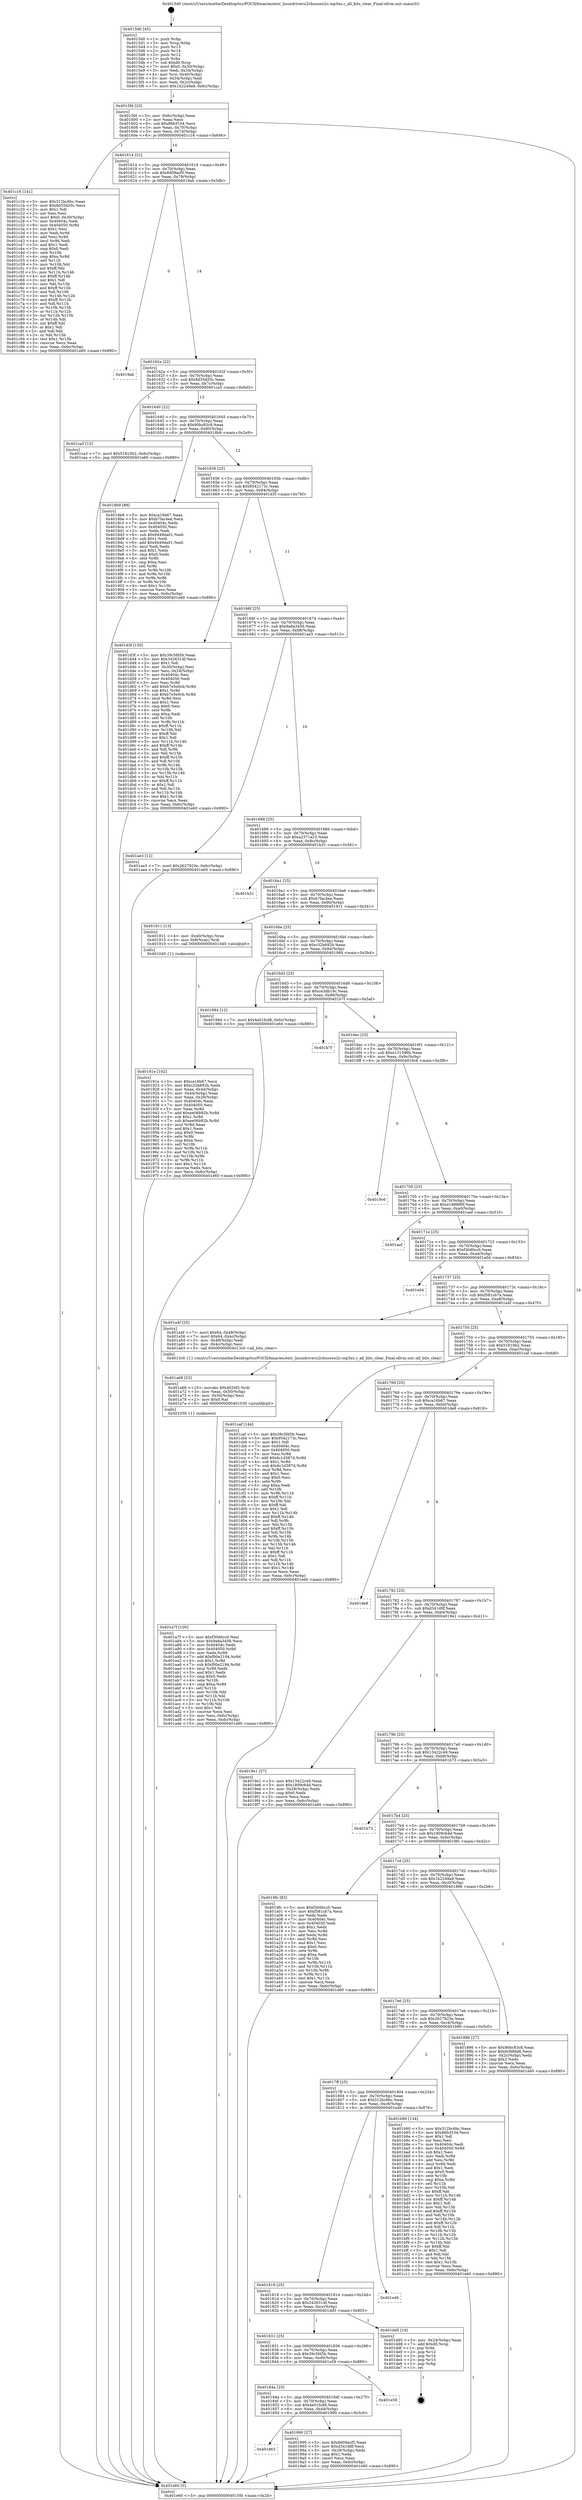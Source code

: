 digraph "0x4015d0" {
  label = "0x4015d0 (/mnt/c/Users/mathe/Desktop/tcc/POCII/binaries/extr_linuxdriversi2cbussesi2c-iop3xx.c_all_bits_clear_Final-ollvm.out::main(0))"
  labelloc = "t"
  node[shape=record]

  Entry [label="",width=0.3,height=0.3,shape=circle,fillcolor=black,style=filled]
  "0x4015fd" [label="{
     0x4015fd [23]\l
     | [instrs]\l
     &nbsp;&nbsp;0x4015fd \<+3\>: mov -0x6c(%rbp),%eax\l
     &nbsp;&nbsp;0x401600 \<+2\>: mov %eax,%ecx\l
     &nbsp;&nbsp;0x401602 \<+6\>: sub $0x86fcf104,%ecx\l
     &nbsp;&nbsp;0x401608 \<+3\>: mov %eax,-0x70(%rbp)\l
     &nbsp;&nbsp;0x40160b \<+3\>: mov %ecx,-0x74(%rbp)\l
     &nbsp;&nbsp;0x40160e \<+6\>: je 0000000000401c16 \<main+0x646\>\l
  }"]
  "0x401c16" [label="{
     0x401c16 [141]\l
     | [instrs]\l
     &nbsp;&nbsp;0x401c16 \<+5\>: mov $0x312bc6bc,%eax\l
     &nbsp;&nbsp;0x401c1b \<+5\>: mov $0x8d35d20c,%ecx\l
     &nbsp;&nbsp;0x401c20 \<+2\>: mov $0x1,%dl\l
     &nbsp;&nbsp;0x401c22 \<+2\>: xor %esi,%esi\l
     &nbsp;&nbsp;0x401c24 \<+7\>: movl $0x0,-0x30(%rbp)\l
     &nbsp;&nbsp;0x401c2b \<+7\>: mov 0x40404c,%edi\l
     &nbsp;&nbsp;0x401c32 \<+8\>: mov 0x404050,%r8d\l
     &nbsp;&nbsp;0x401c3a \<+3\>: sub $0x1,%esi\l
     &nbsp;&nbsp;0x401c3d \<+3\>: mov %edi,%r9d\l
     &nbsp;&nbsp;0x401c40 \<+3\>: add %esi,%r9d\l
     &nbsp;&nbsp;0x401c43 \<+4\>: imul %r9d,%edi\l
     &nbsp;&nbsp;0x401c47 \<+3\>: and $0x1,%edi\l
     &nbsp;&nbsp;0x401c4a \<+3\>: cmp $0x0,%edi\l
     &nbsp;&nbsp;0x401c4d \<+4\>: sete %r10b\l
     &nbsp;&nbsp;0x401c51 \<+4\>: cmp $0xa,%r8d\l
     &nbsp;&nbsp;0x401c55 \<+4\>: setl %r11b\l
     &nbsp;&nbsp;0x401c59 \<+3\>: mov %r10b,%bl\l
     &nbsp;&nbsp;0x401c5c \<+3\>: xor $0xff,%bl\l
     &nbsp;&nbsp;0x401c5f \<+3\>: mov %r11b,%r14b\l
     &nbsp;&nbsp;0x401c62 \<+4\>: xor $0xff,%r14b\l
     &nbsp;&nbsp;0x401c66 \<+3\>: xor $0x1,%dl\l
     &nbsp;&nbsp;0x401c69 \<+3\>: mov %bl,%r15b\l
     &nbsp;&nbsp;0x401c6c \<+4\>: and $0xff,%r15b\l
     &nbsp;&nbsp;0x401c70 \<+3\>: and %dl,%r10b\l
     &nbsp;&nbsp;0x401c73 \<+3\>: mov %r14b,%r12b\l
     &nbsp;&nbsp;0x401c76 \<+4\>: and $0xff,%r12b\l
     &nbsp;&nbsp;0x401c7a \<+3\>: and %dl,%r11b\l
     &nbsp;&nbsp;0x401c7d \<+3\>: or %r10b,%r15b\l
     &nbsp;&nbsp;0x401c80 \<+3\>: or %r11b,%r12b\l
     &nbsp;&nbsp;0x401c83 \<+3\>: xor %r12b,%r15b\l
     &nbsp;&nbsp;0x401c86 \<+3\>: or %r14b,%bl\l
     &nbsp;&nbsp;0x401c89 \<+3\>: xor $0xff,%bl\l
     &nbsp;&nbsp;0x401c8c \<+3\>: or $0x1,%dl\l
     &nbsp;&nbsp;0x401c8f \<+2\>: and %dl,%bl\l
     &nbsp;&nbsp;0x401c91 \<+3\>: or %bl,%r15b\l
     &nbsp;&nbsp;0x401c94 \<+4\>: test $0x1,%r15b\l
     &nbsp;&nbsp;0x401c98 \<+3\>: cmovne %ecx,%eax\l
     &nbsp;&nbsp;0x401c9b \<+3\>: mov %eax,-0x6c(%rbp)\l
     &nbsp;&nbsp;0x401c9e \<+5\>: jmp 0000000000401e60 \<main+0x890\>\l
  }"]
  "0x401614" [label="{
     0x401614 [22]\l
     | [instrs]\l
     &nbsp;&nbsp;0x401614 \<+5\>: jmp 0000000000401619 \<main+0x49\>\l
     &nbsp;&nbsp;0x401619 \<+3\>: mov -0x70(%rbp),%eax\l
     &nbsp;&nbsp;0x40161c \<+5\>: sub $0x8d09acf5,%eax\l
     &nbsp;&nbsp;0x401621 \<+3\>: mov %eax,-0x78(%rbp)\l
     &nbsp;&nbsp;0x401624 \<+6\>: je 00000000004019ab \<main+0x3db\>\l
  }"]
  Exit [label="",width=0.3,height=0.3,shape=circle,fillcolor=black,style=filled,peripheries=2]
  "0x4019ab" [label="{
     0x4019ab\l
  }", style=dashed]
  "0x40162a" [label="{
     0x40162a [22]\l
     | [instrs]\l
     &nbsp;&nbsp;0x40162a \<+5\>: jmp 000000000040162f \<main+0x5f\>\l
     &nbsp;&nbsp;0x40162f \<+3\>: mov -0x70(%rbp),%eax\l
     &nbsp;&nbsp;0x401632 \<+5\>: sub $0x8d35d20c,%eax\l
     &nbsp;&nbsp;0x401637 \<+3\>: mov %eax,-0x7c(%rbp)\l
     &nbsp;&nbsp;0x40163a \<+6\>: je 0000000000401ca3 \<main+0x6d3\>\l
  }"]
  "0x401a7f" [label="{
     0x401a7f [100]\l
     | [instrs]\l
     &nbsp;&nbsp;0x401a7f \<+5\>: mov $0xf30d0cc0,%esi\l
     &nbsp;&nbsp;0x401a84 \<+5\>: mov $0x9a8a3456,%ecx\l
     &nbsp;&nbsp;0x401a89 \<+7\>: mov 0x40404c,%edx\l
     &nbsp;&nbsp;0x401a90 \<+8\>: mov 0x404050,%r8d\l
     &nbsp;&nbsp;0x401a98 \<+3\>: mov %edx,%r9d\l
     &nbsp;&nbsp;0x401a9b \<+7\>: add $0xf00e2194,%r9d\l
     &nbsp;&nbsp;0x401aa2 \<+4\>: sub $0x1,%r9d\l
     &nbsp;&nbsp;0x401aa6 \<+7\>: sub $0xf00e2194,%r9d\l
     &nbsp;&nbsp;0x401aad \<+4\>: imul %r9d,%edx\l
     &nbsp;&nbsp;0x401ab1 \<+3\>: and $0x1,%edx\l
     &nbsp;&nbsp;0x401ab4 \<+3\>: cmp $0x0,%edx\l
     &nbsp;&nbsp;0x401ab7 \<+4\>: sete %r10b\l
     &nbsp;&nbsp;0x401abb \<+4\>: cmp $0xa,%r8d\l
     &nbsp;&nbsp;0x401abf \<+4\>: setl %r11b\l
     &nbsp;&nbsp;0x401ac3 \<+3\>: mov %r10b,%bl\l
     &nbsp;&nbsp;0x401ac6 \<+3\>: and %r11b,%bl\l
     &nbsp;&nbsp;0x401ac9 \<+3\>: xor %r11b,%r10b\l
     &nbsp;&nbsp;0x401acc \<+3\>: or %r10b,%bl\l
     &nbsp;&nbsp;0x401acf \<+3\>: test $0x1,%bl\l
     &nbsp;&nbsp;0x401ad2 \<+3\>: cmovne %ecx,%esi\l
     &nbsp;&nbsp;0x401ad5 \<+3\>: mov %esi,-0x6c(%rbp)\l
     &nbsp;&nbsp;0x401ad8 \<+6\>: mov %eax,-0xdc(%rbp)\l
     &nbsp;&nbsp;0x401ade \<+5\>: jmp 0000000000401e60 \<main+0x890\>\l
  }"]
  "0x401ca3" [label="{
     0x401ca3 [12]\l
     | [instrs]\l
     &nbsp;&nbsp;0x401ca3 \<+7\>: movl $0x51810b2,-0x6c(%rbp)\l
     &nbsp;&nbsp;0x401caa \<+5\>: jmp 0000000000401e60 \<main+0x890\>\l
  }"]
  "0x401640" [label="{
     0x401640 [22]\l
     | [instrs]\l
     &nbsp;&nbsp;0x401640 \<+5\>: jmp 0000000000401645 \<main+0x75\>\l
     &nbsp;&nbsp;0x401645 \<+3\>: mov -0x70(%rbp),%eax\l
     &nbsp;&nbsp;0x401648 \<+5\>: sub $0x90bc83c8,%eax\l
     &nbsp;&nbsp;0x40164d \<+3\>: mov %eax,-0x80(%rbp)\l
     &nbsp;&nbsp;0x401650 \<+6\>: je 00000000004018b9 \<main+0x2e9\>\l
  }"]
  "0x401a68" [label="{
     0x401a68 [23]\l
     | [instrs]\l
     &nbsp;&nbsp;0x401a68 \<+10\>: movabs $0x4020f2,%rdi\l
     &nbsp;&nbsp;0x401a72 \<+3\>: mov %eax,-0x50(%rbp)\l
     &nbsp;&nbsp;0x401a75 \<+3\>: mov -0x50(%rbp),%esi\l
     &nbsp;&nbsp;0x401a78 \<+2\>: mov $0x0,%al\l
     &nbsp;&nbsp;0x401a7a \<+5\>: call 0000000000401030 \<printf@plt\>\l
     | [calls]\l
     &nbsp;&nbsp;0x401030 \{1\} (unknown)\l
  }"]
  "0x4018b9" [label="{
     0x4018b9 [88]\l
     | [instrs]\l
     &nbsp;&nbsp;0x4018b9 \<+5\>: mov $0xca16b67,%eax\l
     &nbsp;&nbsp;0x4018be \<+5\>: mov $0xb7fac4ee,%ecx\l
     &nbsp;&nbsp;0x4018c3 \<+7\>: mov 0x40404c,%edx\l
     &nbsp;&nbsp;0x4018ca \<+7\>: mov 0x404050,%esi\l
     &nbsp;&nbsp;0x4018d1 \<+2\>: mov %edx,%edi\l
     &nbsp;&nbsp;0x4018d3 \<+6\>: sub $0x9449da01,%edi\l
     &nbsp;&nbsp;0x4018d9 \<+3\>: sub $0x1,%edi\l
     &nbsp;&nbsp;0x4018dc \<+6\>: add $0x9449da01,%edi\l
     &nbsp;&nbsp;0x4018e2 \<+3\>: imul %edi,%edx\l
     &nbsp;&nbsp;0x4018e5 \<+3\>: and $0x1,%edx\l
     &nbsp;&nbsp;0x4018e8 \<+3\>: cmp $0x0,%edx\l
     &nbsp;&nbsp;0x4018eb \<+4\>: sete %r8b\l
     &nbsp;&nbsp;0x4018ef \<+3\>: cmp $0xa,%esi\l
     &nbsp;&nbsp;0x4018f2 \<+4\>: setl %r9b\l
     &nbsp;&nbsp;0x4018f6 \<+3\>: mov %r8b,%r10b\l
     &nbsp;&nbsp;0x4018f9 \<+3\>: and %r9b,%r10b\l
     &nbsp;&nbsp;0x4018fc \<+3\>: xor %r9b,%r8b\l
     &nbsp;&nbsp;0x4018ff \<+3\>: or %r8b,%r10b\l
     &nbsp;&nbsp;0x401902 \<+4\>: test $0x1,%r10b\l
     &nbsp;&nbsp;0x401906 \<+3\>: cmovne %ecx,%eax\l
     &nbsp;&nbsp;0x401909 \<+3\>: mov %eax,-0x6c(%rbp)\l
     &nbsp;&nbsp;0x40190c \<+5\>: jmp 0000000000401e60 \<main+0x890\>\l
  }"]
  "0x401656" [label="{
     0x401656 [25]\l
     | [instrs]\l
     &nbsp;&nbsp;0x401656 \<+5\>: jmp 000000000040165b \<main+0x8b\>\l
     &nbsp;&nbsp;0x40165b \<+3\>: mov -0x70(%rbp),%eax\l
     &nbsp;&nbsp;0x40165e \<+5\>: sub $0x9542173c,%eax\l
     &nbsp;&nbsp;0x401663 \<+6\>: mov %eax,-0x84(%rbp)\l
     &nbsp;&nbsp;0x401669 \<+6\>: je 0000000000401d3f \<main+0x76f\>\l
  }"]
  "0x401863" [label="{
     0x401863\l
  }", style=dashed]
  "0x401d3f" [label="{
     0x401d3f [150]\l
     | [instrs]\l
     &nbsp;&nbsp;0x401d3f \<+5\>: mov $0x39c5fd5b,%eax\l
     &nbsp;&nbsp;0x401d44 \<+5\>: mov $0x3426314f,%ecx\l
     &nbsp;&nbsp;0x401d49 \<+2\>: mov $0x1,%dl\l
     &nbsp;&nbsp;0x401d4b \<+3\>: mov -0x30(%rbp),%esi\l
     &nbsp;&nbsp;0x401d4e \<+3\>: mov %esi,-0x24(%rbp)\l
     &nbsp;&nbsp;0x401d51 \<+7\>: mov 0x40404c,%esi\l
     &nbsp;&nbsp;0x401d58 \<+7\>: mov 0x404050,%edi\l
     &nbsp;&nbsp;0x401d5f \<+3\>: mov %esi,%r8d\l
     &nbsp;&nbsp;0x401d62 \<+7\>: add $0xb7e5e0cb,%r8d\l
     &nbsp;&nbsp;0x401d69 \<+4\>: sub $0x1,%r8d\l
     &nbsp;&nbsp;0x401d6d \<+7\>: sub $0xb7e5e0cb,%r8d\l
     &nbsp;&nbsp;0x401d74 \<+4\>: imul %r8d,%esi\l
     &nbsp;&nbsp;0x401d78 \<+3\>: and $0x1,%esi\l
     &nbsp;&nbsp;0x401d7b \<+3\>: cmp $0x0,%esi\l
     &nbsp;&nbsp;0x401d7e \<+4\>: sete %r9b\l
     &nbsp;&nbsp;0x401d82 \<+3\>: cmp $0xa,%edi\l
     &nbsp;&nbsp;0x401d85 \<+4\>: setl %r10b\l
     &nbsp;&nbsp;0x401d89 \<+3\>: mov %r9b,%r11b\l
     &nbsp;&nbsp;0x401d8c \<+4\>: xor $0xff,%r11b\l
     &nbsp;&nbsp;0x401d90 \<+3\>: mov %r10b,%bl\l
     &nbsp;&nbsp;0x401d93 \<+3\>: xor $0xff,%bl\l
     &nbsp;&nbsp;0x401d96 \<+3\>: xor $0x1,%dl\l
     &nbsp;&nbsp;0x401d99 \<+3\>: mov %r11b,%r14b\l
     &nbsp;&nbsp;0x401d9c \<+4\>: and $0xff,%r14b\l
     &nbsp;&nbsp;0x401da0 \<+3\>: and %dl,%r9b\l
     &nbsp;&nbsp;0x401da3 \<+3\>: mov %bl,%r15b\l
     &nbsp;&nbsp;0x401da6 \<+4\>: and $0xff,%r15b\l
     &nbsp;&nbsp;0x401daa \<+3\>: and %dl,%r10b\l
     &nbsp;&nbsp;0x401dad \<+3\>: or %r9b,%r14b\l
     &nbsp;&nbsp;0x401db0 \<+3\>: or %r10b,%r15b\l
     &nbsp;&nbsp;0x401db3 \<+3\>: xor %r15b,%r14b\l
     &nbsp;&nbsp;0x401db6 \<+3\>: or %bl,%r11b\l
     &nbsp;&nbsp;0x401db9 \<+4\>: xor $0xff,%r11b\l
     &nbsp;&nbsp;0x401dbd \<+3\>: or $0x1,%dl\l
     &nbsp;&nbsp;0x401dc0 \<+3\>: and %dl,%r11b\l
     &nbsp;&nbsp;0x401dc3 \<+3\>: or %r11b,%r14b\l
     &nbsp;&nbsp;0x401dc6 \<+4\>: test $0x1,%r14b\l
     &nbsp;&nbsp;0x401dca \<+3\>: cmovne %ecx,%eax\l
     &nbsp;&nbsp;0x401dcd \<+3\>: mov %eax,-0x6c(%rbp)\l
     &nbsp;&nbsp;0x401dd0 \<+5\>: jmp 0000000000401e60 \<main+0x890\>\l
  }"]
  "0x40166f" [label="{
     0x40166f [25]\l
     | [instrs]\l
     &nbsp;&nbsp;0x40166f \<+5\>: jmp 0000000000401674 \<main+0xa4\>\l
     &nbsp;&nbsp;0x401674 \<+3\>: mov -0x70(%rbp),%eax\l
     &nbsp;&nbsp;0x401677 \<+5\>: sub $0x9a8a3456,%eax\l
     &nbsp;&nbsp;0x40167c \<+6\>: mov %eax,-0x88(%rbp)\l
     &nbsp;&nbsp;0x401682 \<+6\>: je 0000000000401ae3 \<main+0x513\>\l
  }"]
  "0x401990" [label="{
     0x401990 [27]\l
     | [instrs]\l
     &nbsp;&nbsp;0x401990 \<+5\>: mov $0x8d09acf5,%eax\l
     &nbsp;&nbsp;0x401995 \<+5\>: mov $0xd341d8f,%ecx\l
     &nbsp;&nbsp;0x40199a \<+3\>: mov -0x28(%rbp),%edx\l
     &nbsp;&nbsp;0x40199d \<+3\>: cmp $0x1,%edx\l
     &nbsp;&nbsp;0x4019a0 \<+3\>: cmovl %ecx,%eax\l
     &nbsp;&nbsp;0x4019a3 \<+3\>: mov %eax,-0x6c(%rbp)\l
     &nbsp;&nbsp;0x4019a6 \<+5\>: jmp 0000000000401e60 \<main+0x890\>\l
  }"]
  "0x401ae3" [label="{
     0x401ae3 [12]\l
     | [instrs]\l
     &nbsp;&nbsp;0x401ae3 \<+7\>: movl $0x2627923e,-0x6c(%rbp)\l
     &nbsp;&nbsp;0x401aea \<+5\>: jmp 0000000000401e60 \<main+0x890\>\l
  }"]
  "0x401688" [label="{
     0x401688 [25]\l
     | [instrs]\l
     &nbsp;&nbsp;0x401688 \<+5\>: jmp 000000000040168d \<main+0xbd\>\l
     &nbsp;&nbsp;0x40168d \<+3\>: mov -0x70(%rbp),%eax\l
     &nbsp;&nbsp;0x401690 \<+5\>: sub $0xa2371a23,%eax\l
     &nbsp;&nbsp;0x401695 \<+6\>: mov %eax,-0x8c(%rbp)\l
     &nbsp;&nbsp;0x40169b \<+6\>: je 0000000000401b31 \<main+0x561\>\l
  }"]
  "0x40184a" [label="{
     0x40184a [25]\l
     | [instrs]\l
     &nbsp;&nbsp;0x40184a \<+5\>: jmp 000000000040184f \<main+0x27f\>\l
     &nbsp;&nbsp;0x40184f \<+3\>: mov -0x70(%rbp),%eax\l
     &nbsp;&nbsp;0x401852 \<+5\>: sub $0x4e01fcd8,%eax\l
     &nbsp;&nbsp;0x401857 \<+6\>: mov %eax,-0xd4(%rbp)\l
     &nbsp;&nbsp;0x40185d \<+6\>: je 0000000000401990 \<main+0x3c0\>\l
  }"]
  "0x401b31" [label="{
     0x401b31\l
  }", style=dashed]
  "0x4016a1" [label="{
     0x4016a1 [25]\l
     | [instrs]\l
     &nbsp;&nbsp;0x4016a1 \<+5\>: jmp 00000000004016a6 \<main+0xd6\>\l
     &nbsp;&nbsp;0x4016a6 \<+3\>: mov -0x70(%rbp),%eax\l
     &nbsp;&nbsp;0x4016a9 \<+5\>: sub $0xb7fac4ee,%eax\l
     &nbsp;&nbsp;0x4016ae \<+6\>: mov %eax,-0x90(%rbp)\l
     &nbsp;&nbsp;0x4016b4 \<+6\>: je 0000000000401911 \<main+0x341\>\l
  }"]
  "0x401e59" [label="{
     0x401e59\l
  }", style=dashed]
  "0x401911" [label="{
     0x401911 [13]\l
     | [instrs]\l
     &nbsp;&nbsp;0x401911 \<+4\>: mov -0x40(%rbp),%rax\l
     &nbsp;&nbsp;0x401915 \<+4\>: mov 0x8(%rax),%rdi\l
     &nbsp;&nbsp;0x401919 \<+5\>: call 0000000000401040 \<atoi@plt\>\l
     | [calls]\l
     &nbsp;&nbsp;0x401040 \{1\} (unknown)\l
  }"]
  "0x4016ba" [label="{
     0x4016ba [25]\l
     | [instrs]\l
     &nbsp;&nbsp;0x4016ba \<+5\>: jmp 00000000004016bf \<main+0xef\>\l
     &nbsp;&nbsp;0x4016bf \<+3\>: mov -0x70(%rbp),%eax\l
     &nbsp;&nbsp;0x4016c2 \<+5\>: sub $0xc32b692b,%eax\l
     &nbsp;&nbsp;0x4016c7 \<+6\>: mov %eax,-0x94(%rbp)\l
     &nbsp;&nbsp;0x4016cd \<+6\>: je 0000000000401984 \<main+0x3b4\>\l
  }"]
  "0x401831" [label="{
     0x401831 [25]\l
     | [instrs]\l
     &nbsp;&nbsp;0x401831 \<+5\>: jmp 0000000000401836 \<main+0x266\>\l
     &nbsp;&nbsp;0x401836 \<+3\>: mov -0x70(%rbp),%eax\l
     &nbsp;&nbsp;0x401839 \<+5\>: sub $0x39c5fd5b,%eax\l
     &nbsp;&nbsp;0x40183e \<+6\>: mov %eax,-0xd0(%rbp)\l
     &nbsp;&nbsp;0x401844 \<+6\>: je 0000000000401e59 \<main+0x889\>\l
  }"]
  "0x401984" [label="{
     0x401984 [12]\l
     | [instrs]\l
     &nbsp;&nbsp;0x401984 \<+7\>: movl $0x4e01fcd8,-0x6c(%rbp)\l
     &nbsp;&nbsp;0x40198b \<+5\>: jmp 0000000000401e60 \<main+0x890\>\l
  }"]
  "0x4016d3" [label="{
     0x4016d3 [25]\l
     | [instrs]\l
     &nbsp;&nbsp;0x4016d3 \<+5\>: jmp 00000000004016d8 \<main+0x108\>\l
     &nbsp;&nbsp;0x4016d8 \<+3\>: mov -0x70(%rbp),%eax\l
     &nbsp;&nbsp;0x4016db \<+5\>: sub $0xce3db19c,%eax\l
     &nbsp;&nbsp;0x4016e0 \<+6\>: mov %eax,-0x98(%rbp)\l
     &nbsp;&nbsp;0x4016e6 \<+6\>: je 0000000000401b7f \<main+0x5af\>\l
  }"]
  "0x401dd5" [label="{
     0x401dd5 [19]\l
     | [instrs]\l
     &nbsp;&nbsp;0x401dd5 \<+3\>: mov -0x24(%rbp),%eax\l
     &nbsp;&nbsp;0x401dd8 \<+7\>: add $0xd0,%rsp\l
     &nbsp;&nbsp;0x401ddf \<+1\>: pop %rbx\l
     &nbsp;&nbsp;0x401de0 \<+2\>: pop %r12\l
     &nbsp;&nbsp;0x401de2 \<+2\>: pop %r14\l
     &nbsp;&nbsp;0x401de4 \<+2\>: pop %r15\l
     &nbsp;&nbsp;0x401de6 \<+1\>: pop %rbp\l
     &nbsp;&nbsp;0x401de7 \<+1\>: ret\l
  }"]
  "0x401b7f" [label="{
     0x401b7f\l
  }", style=dashed]
  "0x4016ec" [label="{
     0x4016ec [25]\l
     | [instrs]\l
     &nbsp;&nbsp;0x4016ec \<+5\>: jmp 00000000004016f1 \<main+0x121\>\l
     &nbsp;&nbsp;0x4016f1 \<+3\>: mov -0x70(%rbp),%eax\l
     &nbsp;&nbsp;0x4016f4 \<+5\>: sub $0xe131596b,%eax\l
     &nbsp;&nbsp;0x4016f9 \<+6\>: mov %eax,-0x9c(%rbp)\l
     &nbsp;&nbsp;0x4016ff \<+6\>: je 00000000004019c6 \<main+0x3f6\>\l
  }"]
  "0x401818" [label="{
     0x401818 [25]\l
     | [instrs]\l
     &nbsp;&nbsp;0x401818 \<+5\>: jmp 000000000040181d \<main+0x24d\>\l
     &nbsp;&nbsp;0x40181d \<+3\>: mov -0x70(%rbp),%eax\l
     &nbsp;&nbsp;0x401820 \<+5\>: sub $0x3426314f,%eax\l
     &nbsp;&nbsp;0x401825 \<+6\>: mov %eax,-0xcc(%rbp)\l
     &nbsp;&nbsp;0x40182b \<+6\>: je 0000000000401dd5 \<main+0x805\>\l
  }"]
  "0x4019c6" [label="{
     0x4019c6\l
  }", style=dashed]
  "0x401705" [label="{
     0x401705 [25]\l
     | [instrs]\l
     &nbsp;&nbsp;0x401705 \<+5\>: jmp 000000000040170a \<main+0x13a\>\l
     &nbsp;&nbsp;0x40170a \<+3\>: mov -0x70(%rbp),%eax\l
     &nbsp;&nbsp;0x40170d \<+5\>: sub $0xe188890f,%eax\l
     &nbsp;&nbsp;0x401712 \<+6\>: mov %eax,-0xa0(%rbp)\l
     &nbsp;&nbsp;0x401718 \<+6\>: je 0000000000401aef \<main+0x51f\>\l
  }"]
  "0x401e46" [label="{
     0x401e46\l
  }", style=dashed]
  "0x401aef" [label="{
     0x401aef\l
  }", style=dashed]
  "0x40171e" [label="{
     0x40171e [25]\l
     | [instrs]\l
     &nbsp;&nbsp;0x40171e \<+5\>: jmp 0000000000401723 \<main+0x153\>\l
     &nbsp;&nbsp;0x401723 \<+3\>: mov -0x70(%rbp),%eax\l
     &nbsp;&nbsp;0x401726 \<+5\>: sub $0xf30d0cc0,%eax\l
     &nbsp;&nbsp;0x40172b \<+6\>: mov %eax,-0xa4(%rbp)\l
     &nbsp;&nbsp;0x401731 \<+6\>: je 0000000000401e04 \<main+0x834\>\l
  }"]
  "0x4017ff" [label="{
     0x4017ff [25]\l
     | [instrs]\l
     &nbsp;&nbsp;0x4017ff \<+5\>: jmp 0000000000401804 \<main+0x234\>\l
     &nbsp;&nbsp;0x401804 \<+3\>: mov -0x70(%rbp),%eax\l
     &nbsp;&nbsp;0x401807 \<+5\>: sub $0x312bc6bc,%eax\l
     &nbsp;&nbsp;0x40180c \<+6\>: mov %eax,-0xc8(%rbp)\l
     &nbsp;&nbsp;0x401812 \<+6\>: je 0000000000401e46 \<main+0x876\>\l
  }"]
  "0x401e04" [label="{
     0x401e04\l
  }", style=dashed]
  "0x401737" [label="{
     0x401737 [25]\l
     | [instrs]\l
     &nbsp;&nbsp;0x401737 \<+5\>: jmp 000000000040173c \<main+0x16c\>\l
     &nbsp;&nbsp;0x40173c \<+3\>: mov -0x70(%rbp),%eax\l
     &nbsp;&nbsp;0x40173f \<+5\>: sub $0xf581cb7a,%eax\l
     &nbsp;&nbsp;0x401744 \<+6\>: mov %eax,-0xa8(%rbp)\l
     &nbsp;&nbsp;0x40174a \<+6\>: je 0000000000401a4f \<main+0x47f\>\l
  }"]
  "0x401b90" [label="{
     0x401b90 [134]\l
     | [instrs]\l
     &nbsp;&nbsp;0x401b90 \<+5\>: mov $0x312bc6bc,%eax\l
     &nbsp;&nbsp;0x401b95 \<+5\>: mov $0x86fcf104,%ecx\l
     &nbsp;&nbsp;0x401b9a \<+2\>: mov $0x1,%dl\l
     &nbsp;&nbsp;0x401b9c \<+2\>: xor %esi,%esi\l
     &nbsp;&nbsp;0x401b9e \<+7\>: mov 0x40404c,%edi\l
     &nbsp;&nbsp;0x401ba5 \<+8\>: mov 0x404050,%r8d\l
     &nbsp;&nbsp;0x401bad \<+3\>: sub $0x1,%esi\l
     &nbsp;&nbsp;0x401bb0 \<+3\>: mov %edi,%r9d\l
     &nbsp;&nbsp;0x401bb3 \<+3\>: add %esi,%r9d\l
     &nbsp;&nbsp;0x401bb6 \<+4\>: imul %r9d,%edi\l
     &nbsp;&nbsp;0x401bba \<+3\>: and $0x1,%edi\l
     &nbsp;&nbsp;0x401bbd \<+3\>: cmp $0x0,%edi\l
     &nbsp;&nbsp;0x401bc0 \<+4\>: sete %r10b\l
     &nbsp;&nbsp;0x401bc4 \<+4\>: cmp $0xa,%r8d\l
     &nbsp;&nbsp;0x401bc8 \<+4\>: setl %r11b\l
     &nbsp;&nbsp;0x401bcc \<+3\>: mov %r10b,%bl\l
     &nbsp;&nbsp;0x401bcf \<+3\>: xor $0xff,%bl\l
     &nbsp;&nbsp;0x401bd2 \<+3\>: mov %r11b,%r14b\l
     &nbsp;&nbsp;0x401bd5 \<+4\>: xor $0xff,%r14b\l
     &nbsp;&nbsp;0x401bd9 \<+3\>: xor $0x1,%dl\l
     &nbsp;&nbsp;0x401bdc \<+3\>: mov %bl,%r15b\l
     &nbsp;&nbsp;0x401bdf \<+4\>: and $0xff,%r15b\l
     &nbsp;&nbsp;0x401be3 \<+3\>: and %dl,%r10b\l
     &nbsp;&nbsp;0x401be6 \<+3\>: mov %r14b,%r12b\l
     &nbsp;&nbsp;0x401be9 \<+4\>: and $0xff,%r12b\l
     &nbsp;&nbsp;0x401bed \<+3\>: and %dl,%r11b\l
     &nbsp;&nbsp;0x401bf0 \<+3\>: or %r10b,%r15b\l
     &nbsp;&nbsp;0x401bf3 \<+3\>: or %r11b,%r12b\l
     &nbsp;&nbsp;0x401bf6 \<+3\>: xor %r12b,%r15b\l
     &nbsp;&nbsp;0x401bf9 \<+3\>: or %r14b,%bl\l
     &nbsp;&nbsp;0x401bfc \<+3\>: xor $0xff,%bl\l
     &nbsp;&nbsp;0x401bff \<+3\>: or $0x1,%dl\l
     &nbsp;&nbsp;0x401c02 \<+2\>: and %dl,%bl\l
     &nbsp;&nbsp;0x401c04 \<+3\>: or %bl,%r15b\l
     &nbsp;&nbsp;0x401c07 \<+4\>: test $0x1,%r15b\l
     &nbsp;&nbsp;0x401c0b \<+3\>: cmovne %ecx,%eax\l
     &nbsp;&nbsp;0x401c0e \<+3\>: mov %eax,-0x6c(%rbp)\l
     &nbsp;&nbsp;0x401c11 \<+5\>: jmp 0000000000401e60 \<main+0x890\>\l
  }"]
  "0x401a4f" [label="{
     0x401a4f [25]\l
     | [instrs]\l
     &nbsp;&nbsp;0x401a4f \<+7\>: movl $0x64,-0x48(%rbp)\l
     &nbsp;&nbsp;0x401a56 \<+7\>: movl $0x64,-0x4c(%rbp)\l
     &nbsp;&nbsp;0x401a5d \<+3\>: mov -0x48(%rbp),%edi\l
     &nbsp;&nbsp;0x401a60 \<+3\>: mov -0x4c(%rbp),%esi\l
     &nbsp;&nbsp;0x401a63 \<+5\>: call 00000000004013c0 \<all_bits_clear\>\l
     | [calls]\l
     &nbsp;&nbsp;0x4013c0 \{1\} (/mnt/c/Users/mathe/Desktop/tcc/POCII/binaries/extr_linuxdriversi2cbussesi2c-iop3xx.c_all_bits_clear_Final-ollvm.out::all_bits_clear)\l
  }"]
  "0x401750" [label="{
     0x401750 [25]\l
     | [instrs]\l
     &nbsp;&nbsp;0x401750 \<+5\>: jmp 0000000000401755 \<main+0x185\>\l
     &nbsp;&nbsp;0x401755 \<+3\>: mov -0x70(%rbp),%eax\l
     &nbsp;&nbsp;0x401758 \<+5\>: sub $0x51810b2,%eax\l
     &nbsp;&nbsp;0x40175d \<+6\>: mov %eax,-0xac(%rbp)\l
     &nbsp;&nbsp;0x401763 \<+6\>: je 0000000000401caf \<main+0x6df\>\l
  }"]
  "0x40191e" [label="{
     0x40191e [102]\l
     | [instrs]\l
     &nbsp;&nbsp;0x40191e \<+5\>: mov $0xca16b67,%ecx\l
     &nbsp;&nbsp;0x401923 \<+5\>: mov $0xc32b692b,%edx\l
     &nbsp;&nbsp;0x401928 \<+3\>: mov %eax,-0x44(%rbp)\l
     &nbsp;&nbsp;0x40192b \<+3\>: mov -0x44(%rbp),%eax\l
     &nbsp;&nbsp;0x40192e \<+3\>: mov %eax,-0x28(%rbp)\l
     &nbsp;&nbsp;0x401931 \<+7\>: mov 0x40404c,%eax\l
     &nbsp;&nbsp;0x401938 \<+7\>: mov 0x404050,%esi\l
     &nbsp;&nbsp;0x40193f \<+3\>: mov %eax,%r8d\l
     &nbsp;&nbsp;0x401942 \<+7\>: add $0xee06b92b,%r8d\l
     &nbsp;&nbsp;0x401949 \<+4\>: sub $0x1,%r8d\l
     &nbsp;&nbsp;0x40194d \<+7\>: sub $0xee06b92b,%r8d\l
     &nbsp;&nbsp;0x401954 \<+4\>: imul %r8d,%eax\l
     &nbsp;&nbsp;0x401958 \<+3\>: and $0x1,%eax\l
     &nbsp;&nbsp;0x40195b \<+3\>: cmp $0x0,%eax\l
     &nbsp;&nbsp;0x40195e \<+4\>: sete %r9b\l
     &nbsp;&nbsp;0x401962 \<+3\>: cmp $0xa,%esi\l
     &nbsp;&nbsp;0x401965 \<+4\>: setl %r10b\l
     &nbsp;&nbsp;0x401969 \<+3\>: mov %r9b,%r11b\l
     &nbsp;&nbsp;0x40196c \<+3\>: and %r10b,%r11b\l
     &nbsp;&nbsp;0x40196f \<+3\>: xor %r10b,%r9b\l
     &nbsp;&nbsp;0x401972 \<+3\>: or %r9b,%r11b\l
     &nbsp;&nbsp;0x401975 \<+4\>: test $0x1,%r11b\l
     &nbsp;&nbsp;0x401979 \<+3\>: cmovne %edx,%ecx\l
     &nbsp;&nbsp;0x40197c \<+3\>: mov %ecx,-0x6c(%rbp)\l
     &nbsp;&nbsp;0x40197f \<+5\>: jmp 0000000000401e60 \<main+0x890\>\l
  }"]
  "0x401caf" [label="{
     0x401caf [144]\l
     | [instrs]\l
     &nbsp;&nbsp;0x401caf \<+5\>: mov $0x39c5fd5b,%eax\l
     &nbsp;&nbsp;0x401cb4 \<+5\>: mov $0x9542173c,%ecx\l
     &nbsp;&nbsp;0x401cb9 \<+2\>: mov $0x1,%dl\l
     &nbsp;&nbsp;0x401cbb \<+7\>: mov 0x40404c,%esi\l
     &nbsp;&nbsp;0x401cc2 \<+7\>: mov 0x404050,%edi\l
     &nbsp;&nbsp;0x401cc9 \<+3\>: mov %esi,%r8d\l
     &nbsp;&nbsp;0x401ccc \<+7\>: add $0x6c1d387d,%r8d\l
     &nbsp;&nbsp;0x401cd3 \<+4\>: sub $0x1,%r8d\l
     &nbsp;&nbsp;0x401cd7 \<+7\>: sub $0x6c1d387d,%r8d\l
     &nbsp;&nbsp;0x401cde \<+4\>: imul %r8d,%esi\l
     &nbsp;&nbsp;0x401ce2 \<+3\>: and $0x1,%esi\l
     &nbsp;&nbsp;0x401ce5 \<+3\>: cmp $0x0,%esi\l
     &nbsp;&nbsp;0x401ce8 \<+4\>: sete %r9b\l
     &nbsp;&nbsp;0x401cec \<+3\>: cmp $0xa,%edi\l
     &nbsp;&nbsp;0x401cef \<+4\>: setl %r10b\l
     &nbsp;&nbsp;0x401cf3 \<+3\>: mov %r9b,%r11b\l
     &nbsp;&nbsp;0x401cf6 \<+4\>: xor $0xff,%r11b\l
     &nbsp;&nbsp;0x401cfa \<+3\>: mov %r10b,%bl\l
     &nbsp;&nbsp;0x401cfd \<+3\>: xor $0xff,%bl\l
     &nbsp;&nbsp;0x401d00 \<+3\>: xor $0x1,%dl\l
     &nbsp;&nbsp;0x401d03 \<+3\>: mov %r11b,%r14b\l
     &nbsp;&nbsp;0x401d06 \<+4\>: and $0xff,%r14b\l
     &nbsp;&nbsp;0x401d0a \<+3\>: and %dl,%r9b\l
     &nbsp;&nbsp;0x401d0d \<+3\>: mov %bl,%r15b\l
     &nbsp;&nbsp;0x401d10 \<+4\>: and $0xff,%r15b\l
     &nbsp;&nbsp;0x401d14 \<+3\>: and %dl,%r10b\l
     &nbsp;&nbsp;0x401d17 \<+3\>: or %r9b,%r14b\l
     &nbsp;&nbsp;0x401d1a \<+3\>: or %r10b,%r15b\l
     &nbsp;&nbsp;0x401d1d \<+3\>: xor %r15b,%r14b\l
     &nbsp;&nbsp;0x401d20 \<+3\>: or %bl,%r11b\l
     &nbsp;&nbsp;0x401d23 \<+4\>: xor $0xff,%r11b\l
     &nbsp;&nbsp;0x401d27 \<+3\>: or $0x1,%dl\l
     &nbsp;&nbsp;0x401d2a \<+3\>: and %dl,%r11b\l
     &nbsp;&nbsp;0x401d2d \<+3\>: or %r11b,%r14b\l
     &nbsp;&nbsp;0x401d30 \<+4\>: test $0x1,%r14b\l
     &nbsp;&nbsp;0x401d34 \<+3\>: cmovne %ecx,%eax\l
     &nbsp;&nbsp;0x401d37 \<+3\>: mov %eax,-0x6c(%rbp)\l
     &nbsp;&nbsp;0x401d3a \<+5\>: jmp 0000000000401e60 \<main+0x890\>\l
  }"]
  "0x401769" [label="{
     0x401769 [25]\l
     | [instrs]\l
     &nbsp;&nbsp;0x401769 \<+5\>: jmp 000000000040176e \<main+0x19e\>\l
     &nbsp;&nbsp;0x40176e \<+3\>: mov -0x70(%rbp),%eax\l
     &nbsp;&nbsp;0x401771 \<+5\>: sub $0xca16b67,%eax\l
     &nbsp;&nbsp;0x401776 \<+6\>: mov %eax,-0xb0(%rbp)\l
     &nbsp;&nbsp;0x40177c \<+6\>: je 0000000000401de8 \<main+0x818\>\l
  }"]
  "0x4015d0" [label="{
     0x4015d0 [45]\l
     | [instrs]\l
     &nbsp;&nbsp;0x4015d0 \<+1\>: push %rbp\l
     &nbsp;&nbsp;0x4015d1 \<+3\>: mov %rsp,%rbp\l
     &nbsp;&nbsp;0x4015d4 \<+2\>: push %r15\l
     &nbsp;&nbsp;0x4015d6 \<+2\>: push %r14\l
     &nbsp;&nbsp;0x4015d8 \<+2\>: push %r12\l
     &nbsp;&nbsp;0x4015da \<+1\>: push %rbx\l
     &nbsp;&nbsp;0x4015db \<+7\>: sub $0xd0,%rsp\l
     &nbsp;&nbsp;0x4015e2 \<+7\>: movl $0x0,-0x30(%rbp)\l
     &nbsp;&nbsp;0x4015e9 \<+3\>: mov %edi,-0x34(%rbp)\l
     &nbsp;&nbsp;0x4015ec \<+4\>: mov %rsi,-0x40(%rbp)\l
     &nbsp;&nbsp;0x4015f0 \<+3\>: mov -0x34(%rbp),%edi\l
     &nbsp;&nbsp;0x4015f3 \<+3\>: mov %edi,-0x2c(%rbp)\l
     &nbsp;&nbsp;0x4015f6 \<+7\>: movl $0x1b2249a9,-0x6c(%rbp)\l
  }"]
  "0x401de8" [label="{
     0x401de8\l
  }", style=dashed]
  "0x401782" [label="{
     0x401782 [25]\l
     | [instrs]\l
     &nbsp;&nbsp;0x401782 \<+5\>: jmp 0000000000401787 \<main+0x1b7\>\l
     &nbsp;&nbsp;0x401787 \<+3\>: mov -0x70(%rbp),%eax\l
     &nbsp;&nbsp;0x40178a \<+5\>: sub $0xd341d8f,%eax\l
     &nbsp;&nbsp;0x40178f \<+6\>: mov %eax,-0xb4(%rbp)\l
     &nbsp;&nbsp;0x401795 \<+6\>: je 00000000004019e1 \<main+0x411\>\l
  }"]
  "0x401e60" [label="{
     0x401e60 [5]\l
     | [instrs]\l
     &nbsp;&nbsp;0x401e60 \<+5\>: jmp 00000000004015fd \<main+0x2d\>\l
  }"]
  "0x4019e1" [label="{
     0x4019e1 [27]\l
     | [instrs]\l
     &nbsp;&nbsp;0x4019e1 \<+5\>: mov $0x13422c49,%eax\l
     &nbsp;&nbsp;0x4019e6 \<+5\>: mov $0x1809c64d,%ecx\l
     &nbsp;&nbsp;0x4019eb \<+3\>: mov -0x28(%rbp),%edx\l
     &nbsp;&nbsp;0x4019ee \<+3\>: cmp $0x0,%edx\l
     &nbsp;&nbsp;0x4019f1 \<+3\>: cmove %ecx,%eax\l
     &nbsp;&nbsp;0x4019f4 \<+3\>: mov %eax,-0x6c(%rbp)\l
     &nbsp;&nbsp;0x4019f7 \<+5\>: jmp 0000000000401e60 \<main+0x890\>\l
  }"]
  "0x40179b" [label="{
     0x40179b [25]\l
     | [instrs]\l
     &nbsp;&nbsp;0x40179b \<+5\>: jmp 00000000004017a0 \<main+0x1d0\>\l
     &nbsp;&nbsp;0x4017a0 \<+3\>: mov -0x70(%rbp),%eax\l
     &nbsp;&nbsp;0x4017a3 \<+5\>: sub $0x13422c49,%eax\l
     &nbsp;&nbsp;0x4017a8 \<+6\>: mov %eax,-0xb8(%rbp)\l
     &nbsp;&nbsp;0x4017ae \<+6\>: je 0000000000401b73 \<main+0x5a3\>\l
  }"]
  "0x4017e6" [label="{
     0x4017e6 [25]\l
     | [instrs]\l
     &nbsp;&nbsp;0x4017e6 \<+5\>: jmp 00000000004017eb \<main+0x21b\>\l
     &nbsp;&nbsp;0x4017eb \<+3\>: mov -0x70(%rbp),%eax\l
     &nbsp;&nbsp;0x4017ee \<+5\>: sub $0x2627923e,%eax\l
     &nbsp;&nbsp;0x4017f3 \<+6\>: mov %eax,-0xc4(%rbp)\l
     &nbsp;&nbsp;0x4017f9 \<+6\>: je 0000000000401b90 \<main+0x5c0\>\l
  }"]
  "0x401b73" [label="{
     0x401b73\l
  }", style=dashed]
  "0x4017b4" [label="{
     0x4017b4 [25]\l
     | [instrs]\l
     &nbsp;&nbsp;0x4017b4 \<+5\>: jmp 00000000004017b9 \<main+0x1e9\>\l
     &nbsp;&nbsp;0x4017b9 \<+3\>: mov -0x70(%rbp),%eax\l
     &nbsp;&nbsp;0x4017bc \<+5\>: sub $0x1809c64d,%eax\l
     &nbsp;&nbsp;0x4017c1 \<+6\>: mov %eax,-0xbc(%rbp)\l
     &nbsp;&nbsp;0x4017c7 \<+6\>: je 00000000004019fc \<main+0x42c\>\l
  }"]
  "0x401886" [label="{
     0x401886 [27]\l
     | [instrs]\l
     &nbsp;&nbsp;0x401886 \<+5\>: mov $0x90bc83c8,%eax\l
     &nbsp;&nbsp;0x40188b \<+5\>: mov $0x6cfdfdd6,%ecx\l
     &nbsp;&nbsp;0x401890 \<+3\>: mov -0x2c(%rbp),%edx\l
     &nbsp;&nbsp;0x401893 \<+3\>: cmp $0x2,%edx\l
     &nbsp;&nbsp;0x401896 \<+3\>: cmovne %ecx,%eax\l
     &nbsp;&nbsp;0x401899 \<+3\>: mov %eax,-0x6c(%rbp)\l
     &nbsp;&nbsp;0x40189c \<+5\>: jmp 0000000000401e60 \<main+0x890\>\l
  }"]
  "0x4019fc" [label="{
     0x4019fc [83]\l
     | [instrs]\l
     &nbsp;&nbsp;0x4019fc \<+5\>: mov $0xf30d0cc0,%eax\l
     &nbsp;&nbsp;0x401a01 \<+5\>: mov $0xf581cb7a,%ecx\l
     &nbsp;&nbsp;0x401a06 \<+2\>: xor %edx,%edx\l
     &nbsp;&nbsp;0x401a08 \<+7\>: mov 0x40404c,%esi\l
     &nbsp;&nbsp;0x401a0f \<+7\>: mov 0x404050,%edi\l
     &nbsp;&nbsp;0x401a16 \<+3\>: sub $0x1,%edx\l
     &nbsp;&nbsp;0x401a19 \<+3\>: mov %esi,%r8d\l
     &nbsp;&nbsp;0x401a1c \<+3\>: add %edx,%r8d\l
     &nbsp;&nbsp;0x401a1f \<+4\>: imul %r8d,%esi\l
     &nbsp;&nbsp;0x401a23 \<+3\>: and $0x1,%esi\l
     &nbsp;&nbsp;0x401a26 \<+3\>: cmp $0x0,%esi\l
     &nbsp;&nbsp;0x401a29 \<+4\>: sete %r9b\l
     &nbsp;&nbsp;0x401a2d \<+3\>: cmp $0xa,%edi\l
     &nbsp;&nbsp;0x401a30 \<+4\>: setl %r10b\l
     &nbsp;&nbsp;0x401a34 \<+3\>: mov %r9b,%r11b\l
     &nbsp;&nbsp;0x401a37 \<+3\>: and %r10b,%r11b\l
     &nbsp;&nbsp;0x401a3a \<+3\>: xor %r10b,%r9b\l
     &nbsp;&nbsp;0x401a3d \<+3\>: or %r9b,%r11b\l
     &nbsp;&nbsp;0x401a40 \<+4\>: test $0x1,%r11b\l
     &nbsp;&nbsp;0x401a44 \<+3\>: cmovne %ecx,%eax\l
     &nbsp;&nbsp;0x401a47 \<+3\>: mov %eax,-0x6c(%rbp)\l
     &nbsp;&nbsp;0x401a4a \<+5\>: jmp 0000000000401e60 \<main+0x890\>\l
  }"]
  "0x4017cd" [label="{
     0x4017cd [25]\l
     | [instrs]\l
     &nbsp;&nbsp;0x4017cd \<+5\>: jmp 00000000004017d2 \<main+0x202\>\l
     &nbsp;&nbsp;0x4017d2 \<+3\>: mov -0x70(%rbp),%eax\l
     &nbsp;&nbsp;0x4017d5 \<+5\>: sub $0x1b2249a9,%eax\l
     &nbsp;&nbsp;0x4017da \<+6\>: mov %eax,-0xc0(%rbp)\l
     &nbsp;&nbsp;0x4017e0 \<+6\>: je 0000000000401886 \<main+0x2b6\>\l
  }"]
  Entry -> "0x4015d0" [label=" 1"]
  "0x4015fd" -> "0x401c16" [label=" 1"]
  "0x4015fd" -> "0x401614" [label=" 14"]
  "0x401dd5" -> Exit [label=" 1"]
  "0x401614" -> "0x4019ab" [label=" 0"]
  "0x401614" -> "0x40162a" [label=" 14"]
  "0x401d3f" -> "0x401e60" [label=" 1"]
  "0x40162a" -> "0x401ca3" [label=" 1"]
  "0x40162a" -> "0x401640" [label=" 13"]
  "0x401caf" -> "0x401e60" [label=" 1"]
  "0x401640" -> "0x4018b9" [label=" 1"]
  "0x401640" -> "0x401656" [label=" 12"]
  "0x401ca3" -> "0x401e60" [label=" 1"]
  "0x401656" -> "0x401d3f" [label=" 1"]
  "0x401656" -> "0x40166f" [label=" 11"]
  "0x401c16" -> "0x401e60" [label=" 1"]
  "0x40166f" -> "0x401ae3" [label=" 1"]
  "0x40166f" -> "0x401688" [label=" 10"]
  "0x401b90" -> "0x401e60" [label=" 1"]
  "0x401688" -> "0x401b31" [label=" 0"]
  "0x401688" -> "0x4016a1" [label=" 10"]
  "0x401a7f" -> "0x401e60" [label=" 1"]
  "0x4016a1" -> "0x401911" [label=" 1"]
  "0x4016a1" -> "0x4016ba" [label=" 9"]
  "0x401a68" -> "0x401a7f" [label=" 1"]
  "0x4016ba" -> "0x401984" [label=" 1"]
  "0x4016ba" -> "0x4016d3" [label=" 8"]
  "0x4019fc" -> "0x401e60" [label=" 1"]
  "0x4016d3" -> "0x401b7f" [label=" 0"]
  "0x4016d3" -> "0x4016ec" [label=" 8"]
  "0x4019e1" -> "0x401e60" [label=" 1"]
  "0x4016ec" -> "0x4019c6" [label=" 0"]
  "0x4016ec" -> "0x401705" [label=" 8"]
  "0x40184a" -> "0x401863" [label=" 0"]
  "0x401705" -> "0x401aef" [label=" 0"]
  "0x401705" -> "0x40171e" [label=" 8"]
  "0x40184a" -> "0x401990" [label=" 1"]
  "0x40171e" -> "0x401e04" [label=" 0"]
  "0x40171e" -> "0x401737" [label=" 8"]
  "0x401831" -> "0x40184a" [label=" 1"]
  "0x401737" -> "0x401a4f" [label=" 1"]
  "0x401737" -> "0x401750" [label=" 7"]
  "0x401831" -> "0x401e59" [label=" 0"]
  "0x401750" -> "0x401caf" [label=" 1"]
  "0x401750" -> "0x401769" [label=" 6"]
  "0x401818" -> "0x401831" [label=" 1"]
  "0x401769" -> "0x401de8" [label=" 0"]
  "0x401769" -> "0x401782" [label=" 6"]
  "0x401818" -> "0x401dd5" [label=" 1"]
  "0x401782" -> "0x4019e1" [label=" 1"]
  "0x401782" -> "0x40179b" [label=" 5"]
  "0x401990" -> "0x401e60" [label=" 1"]
  "0x40179b" -> "0x401b73" [label=" 0"]
  "0x40179b" -> "0x4017b4" [label=" 5"]
  "0x4017ff" -> "0x401818" [label=" 2"]
  "0x4017b4" -> "0x4019fc" [label=" 1"]
  "0x4017b4" -> "0x4017cd" [label=" 4"]
  "0x4017ff" -> "0x401e46" [label=" 0"]
  "0x4017cd" -> "0x401886" [label=" 1"]
  "0x4017cd" -> "0x4017e6" [label=" 3"]
  "0x401886" -> "0x401e60" [label=" 1"]
  "0x4015d0" -> "0x4015fd" [label=" 1"]
  "0x401e60" -> "0x4015fd" [label=" 14"]
  "0x4018b9" -> "0x401e60" [label=" 1"]
  "0x401911" -> "0x40191e" [label=" 1"]
  "0x40191e" -> "0x401e60" [label=" 1"]
  "0x401984" -> "0x401e60" [label=" 1"]
  "0x401a4f" -> "0x401a68" [label=" 1"]
  "0x4017e6" -> "0x401b90" [label=" 1"]
  "0x4017e6" -> "0x4017ff" [label=" 2"]
  "0x401ae3" -> "0x401e60" [label=" 1"]
}
